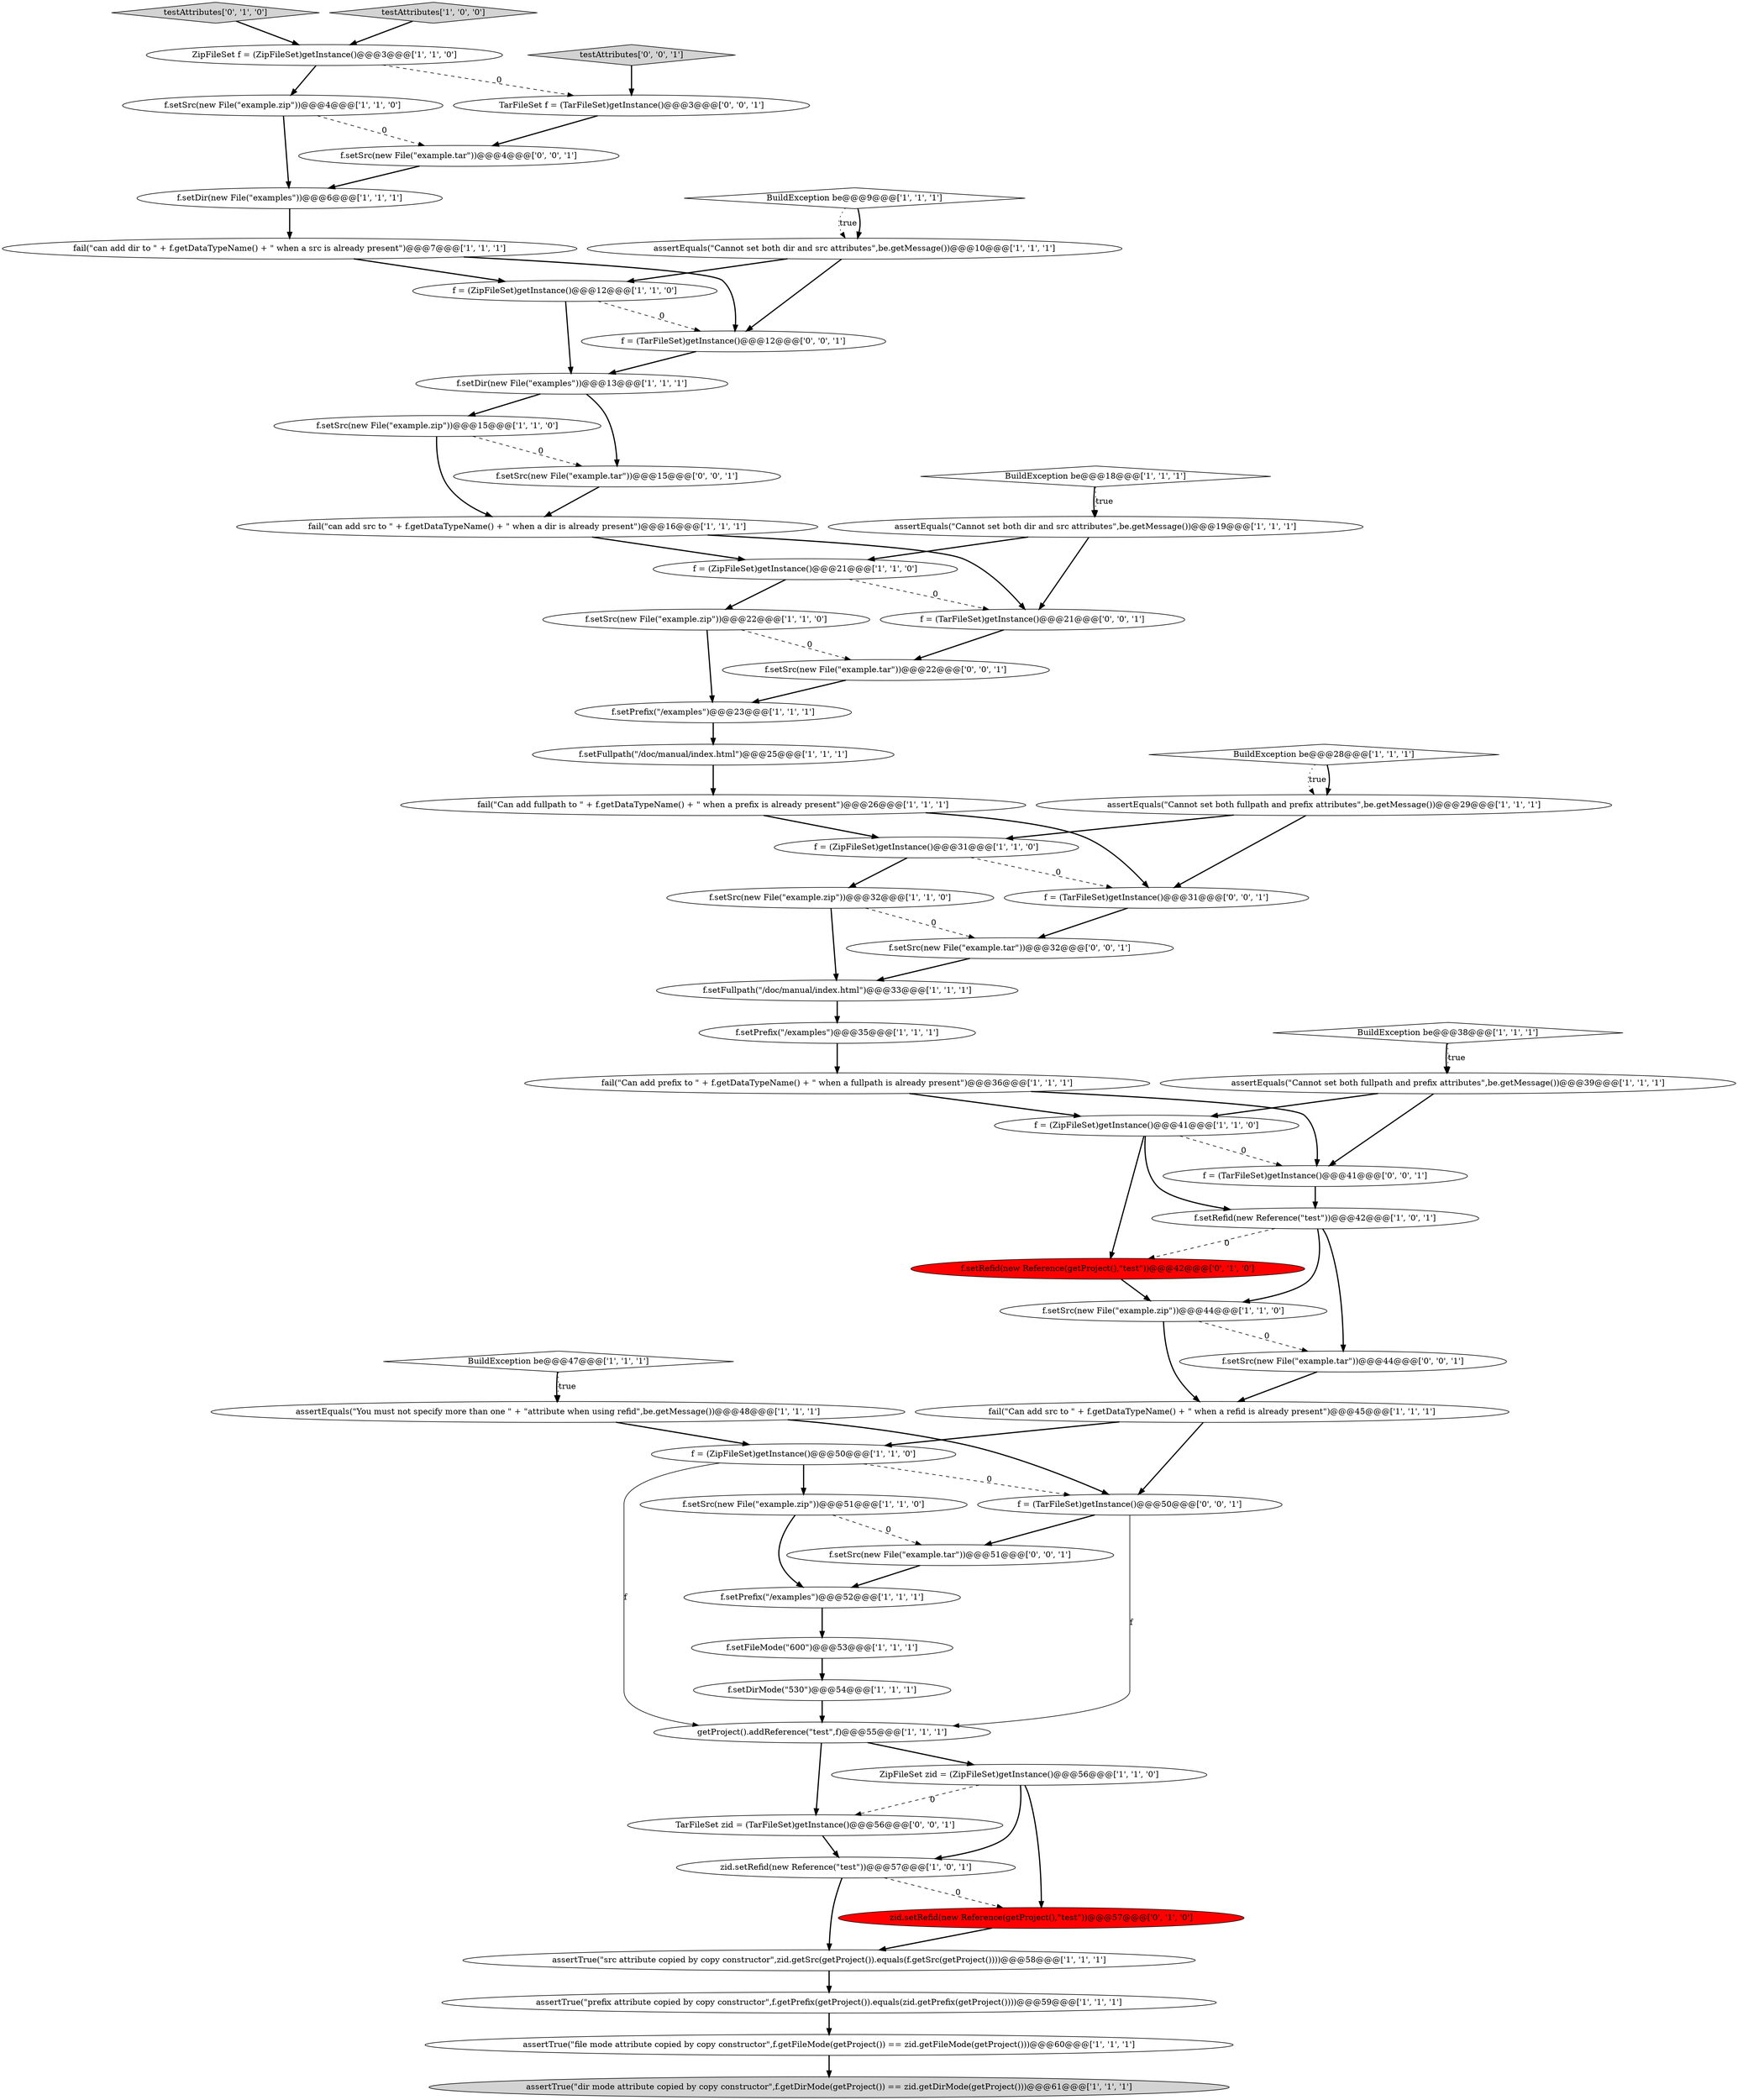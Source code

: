 digraph {
2 [style = filled, label = "assertEquals(\"Cannot set both fullpath and prefix attributes\",be.getMessage())@@@39@@@['1', '1', '1']", fillcolor = white, shape = ellipse image = "AAA0AAABBB1BBB"];
7 [style = filled, label = "assertEquals(\"Cannot set both dir and src attributes\",be.getMessage())@@@10@@@['1', '1', '1']", fillcolor = white, shape = ellipse image = "AAA0AAABBB1BBB"];
29 [style = filled, label = "assertTrue(\"prefix attribute copied by copy constructor\",f.getPrefix(getProject()).equals(zid.getPrefix(getProject())))@@@59@@@['1', '1', '1']", fillcolor = white, shape = ellipse image = "AAA0AAABBB1BBB"];
10 [style = filled, label = "BuildException be@@@9@@@['1', '1', '1']", fillcolor = white, shape = diamond image = "AAA0AAABBB1BBB"];
46 [style = filled, label = "zid.setRefid(new Reference(getProject(),\"test\"))@@@57@@@['0', '1', '0']", fillcolor = red, shape = ellipse image = "AAA1AAABBB2BBB"];
5 [style = filled, label = "ZipFileSet zid = (ZipFileSet)getInstance()@@@56@@@['1', '1', '0']", fillcolor = white, shape = ellipse image = "AAA0AAABBB1BBB"];
57 [style = filled, label = "f = (TarFileSet)getInstance()@@@50@@@['0', '0', '1']", fillcolor = white, shape = ellipse image = "AAA0AAABBB3BBB"];
11 [style = filled, label = "assertEquals(\"Cannot set both dir and src attributes\",be.getMessage())@@@19@@@['1', '1', '1']", fillcolor = white, shape = ellipse image = "AAA0AAABBB1BBB"];
36 [style = filled, label = "f.setRefid(new Reference(\"test\"))@@@42@@@['1', '0', '1']", fillcolor = white, shape = ellipse image = "AAA0AAABBB1BBB"];
53 [style = filled, label = "f.setSrc(new File(\"example.tar\"))@@@15@@@['0', '0', '1']", fillcolor = white, shape = ellipse image = "AAA0AAABBB3BBB"];
13 [style = filled, label = "fail(\"can add src to \" + f.getDataTypeName() + \" when a dir is already present\")@@@16@@@['1', '1', '1']", fillcolor = white, shape = ellipse image = "AAA0AAABBB1BBB"];
6 [style = filled, label = "assertTrue(\"src attribute copied by copy constructor\",zid.getSrc(getProject()).equals(f.getSrc(getProject())))@@@58@@@['1', '1', '1']", fillcolor = white, shape = ellipse image = "AAA0AAABBB1BBB"];
43 [style = filled, label = "BuildException be@@@47@@@['1', '1', '1']", fillcolor = white, shape = diamond image = "AAA0AAABBB1BBB"];
12 [style = filled, label = "f.setSrc(new File(\"example.zip\"))@@@4@@@['1', '1', '0']", fillcolor = white, shape = ellipse image = "AAA0AAABBB1BBB"];
20 [style = filled, label = "f.setSrc(new File(\"example.zip\"))@@@32@@@['1', '1', '0']", fillcolor = white, shape = ellipse image = "AAA0AAABBB1BBB"];
32 [style = filled, label = "f.setFileMode(\"600\")@@@53@@@['1', '1', '1']", fillcolor = white, shape = ellipse image = "AAA0AAABBB1BBB"];
0 [style = filled, label = "f = (ZipFileSet)getInstance()@@@31@@@['1', '1', '0']", fillcolor = white, shape = ellipse image = "AAA0AAABBB1BBB"];
4 [style = filled, label = "f.setDir(new File(\"examples\"))@@@13@@@['1', '1', '1']", fillcolor = white, shape = ellipse image = "AAA0AAABBB1BBB"];
8 [style = filled, label = "BuildException be@@@18@@@['1', '1', '1']", fillcolor = white, shape = diamond image = "AAA0AAABBB1BBB"];
37 [style = filled, label = "f.setSrc(new File(\"example.zip\"))@@@22@@@['1', '1', '0']", fillcolor = white, shape = ellipse image = "AAA0AAABBB1BBB"];
38 [style = filled, label = "f = (ZipFileSet)getInstance()@@@41@@@['1', '1', '0']", fillcolor = white, shape = ellipse image = "AAA0AAABBB1BBB"];
41 [style = filled, label = "assertEquals(\"You must not specify more than one \" + \"attribute when using refid\",be.getMessage())@@@48@@@['1', '1', '1']", fillcolor = white, shape = ellipse image = "AAA0AAABBB1BBB"];
54 [style = filled, label = "TarFileSet zid = (TarFileSet)getInstance()@@@56@@@['0', '0', '1']", fillcolor = white, shape = ellipse image = "AAA0AAABBB3BBB"];
40 [style = filled, label = "f.setDir(new File(\"examples\"))@@@6@@@['1', '1', '1']", fillcolor = white, shape = ellipse image = "AAA0AAABBB1BBB"];
15 [style = filled, label = "f = (ZipFileSet)getInstance()@@@21@@@['1', '1', '0']", fillcolor = white, shape = ellipse image = "AAA0AAABBB1BBB"];
47 [style = filled, label = "testAttributes['0', '1', '0']", fillcolor = lightgray, shape = diamond image = "AAA0AAABBB2BBB"];
56 [style = filled, label = "f = (TarFileSet)getInstance()@@@31@@@['0', '0', '1']", fillcolor = white, shape = ellipse image = "AAA0AAABBB3BBB"];
21 [style = filled, label = "BuildException be@@@28@@@['1', '1', '1']", fillcolor = white, shape = diamond image = "AAA0AAABBB1BBB"];
51 [style = filled, label = "f.setSrc(new File(\"example.tar\"))@@@44@@@['0', '0', '1']", fillcolor = white, shape = ellipse image = "AAA0AAABBB3BBB"];
3 [style = filled, label = "fail(\"Can add src to \" + f.getDataTypeName() + \" when a refid is already present\")@@@45@@@['1', '1', '1']", fillcolor = white, shape = ellipse image = "AAA0AAABBB1BBB"];
27 [style = filled, label = "f = (ZipFileSet)getInstance()@@@50@@@['1', '1', '0']", fillcolor = white, shape = ellipse image = "AAA0AAABBB1BBB"];
44 [style = filled, label = "assertEquals(\"Cannot set both fullpath and prefix attributes\",be.getMessage())@@@29@@@['1', '1', '1']", fillcolor = white, shape = ellipse image = "AAA0AAABBB1BBB"];
17 [style = filled, label = "f.setFullpath(\"/doc/manual/index.html\")@@@33@@@['1', '1', '1']", fillcolor = white, shape = ellipse image = "AAA0AAABBB1BBB"];
39 [style = filled, label = "f.setSrc(new File(\"example.zip\"))@@@51@@@['1', '1', '0']", fillcolor = white, shape = ellipse image = "AAA0AAABBB1BBB"];
45 [style = filled, label = "f.setRefid(new Reference(getProject(),\"test\"))@@@42@@@['0', '1', '0']", fillcolor = red, shape = ellipse image = "AAA1AAABBB2BBB"];
23 [style = filled, label = "f.setPrefix(\"/examples\")@@@35@@@['1', '1', '1']", fillcolor = white, shape = ellipse image = "AAA0AAABBB1BBB"];
34 [style = filled, label = "BuildException be@@@38@@@['1', '1', '1']", fillcolor = white, shape = diamond image = "AAA0AAABBB1BBB"];
50 [style = filled, label = "f.setSrc(new File(\"example.tar\"))@@@51@@@['0', '0', '1']", fillcolor = white, shape = ellipse image = "AAA0AAABBB3BBB"];
30 [style = filled, label = "testAttributes['1', '0', '0']", fillcolor = lightgray, shape = diamond image = "AAA0AAABBB1BBB"];
16 [style = filled, label = "ZipFileSet f = (ZipFileSet)getInstance()@@@3@@@['1', '1', '0']", fillcolor = white, shape = ellipse image = "AAA0AAABBB1BBB"];
26 [style = filled, label = "f.setSrc(new File(\"example.zip\"))@@@44@@@['1', '1', '0']", fillcolor = white, shape = ellipse image = "AAA0AAABBB1BBB"];
28 [style = filled, label = "fail(\"can add dir to \" + f.getDataTypeName() + \" when a src is already present\")@@@7@@@['1', '1', '1']", fillcolor = white, shape = ellipse image = "AAA0AAABBB1BBB"];
25 [style = filled, label = "f.setPrefix(\"/examples\")@@@23@@@['1', '1', '1']", fillcolor = white, shape = ellipse image = "AAA0AAABBB1BBB"];
33 [style = filled, label = "f.setDirMode(\"530\")@@@54@@@['1', '1', '1']", fillcolor = white, shape = ellipse image = "AAA0AAABBB1BBB"];
24 [style = filled, label = "f = (ZipFileSet)getInstance()@@@12@@@['1', '1', '0']", fillcolor = white, shape = ellipse image = "AAA0AAABBB1BBB"];
19 [style = filled, label = "getProject().addReference(\"test\",f)@@@55@@@['1', '1', '1']", fillcolor = white, shape = ellipse image = "AAA0AAABBB1BBB"];
42 [style = filled, label = "assertTrue(\"file mode attribute copied by copy constructor\",f.getFileMode(getProject()) == zid.getFileMode(getProject()))@@@60@@@['1', '1', '1']", fillcolor = white, shape = ellipse image = "AAA0AAABBB1BBB"];
60 [style = filled, label = "f.setSrc(new File(\"example.tar\"))@@@4@@@['0', '0', '1']", fillcolor = white, shape = ellipse image = "AAA0AAABBB3BBB"];
55 [style = filled, label = "testAttributes['0', '0', '1']", fillcolor = lightgray, shape = diamond image = "AAA0AAABBB3BBB"];
61 [style = filled, label = "TarFileSet f = (TarFileSet)getInstance()@@@3@@@['0', '0', '1']", fillcolor = white, shape = ellipse image = "AAA0AAABBB3BBB"];
59 [style = filled, label = "f.setSrc(new File(\"example.tar\"))@@@32@@@['0', '0', '1']", fillcolor = white, shape = ellipse image = "AAA0AAABBB3BBB"];
9 [style = filled, label = "assertTrue(\"dir mode attribute copied by copy constructor\",f.getDirMode(getProject()) == zid.getDirMode(getProject()))@@@61@@@['1', '1', '1']", fillcolor = lightgray, shape = ellipse image = "AAA0AAABBB1BBB"];
14 [style = filled, label = "zid.setRefid(new Reference(\"test\"))@@@57@@@['1', '0', '1']", fillcolor = white, shape = ellipse image = "AAA0AAABBB1BBB"];
18 [style = filled, label = "fail(\"Can add fullpath to \" + f.getDataTypeName() + \" when a prefix is already present\")@@@26@@@['1', '1', '1']", fillcolor = white, shape = ellipse image = "AAA0AAABBB1BBB"];
1 [style = filled, label = "f.setPrefix(\"/examples\")@@@52@@@['1', '1', '1']", fillcolor = white, shape = ellipse image = "AAA0AAABBB1BBB"];
35 [style = filled, label = "fail(\"Can add prefix to \" + f.getDataTypeName() + \" when a fullpath is already present\")@@@36@@@['1', '1', '1']", fillcolor = white, shape = ellipse image = "AAA0AAABBB1BBB"];
49 [style = filled, label = "f = (TarFileSet)getInstance()@@@41@@@['0', '0', '1']", fillcolor = white, shape = ellipse image = "AAA0AAABBB3BBB"];
58 [style = filled, label = "f.setSrc(new File(\"example.tar\"))@@@22@@@['0', '0', '1']", fillcolor = white, shape = ellipse image = "AAA0AAABBB3BBB"];
31 [style = filled, label = "f.setSrc(new File(\"example.zip\"))@@@15@@@['1', '1', '0']", fillcolor = white, shape = ellipse image = "AAA0AAABBB1BBB"];
48 [style = filled, label = "f = (TarFileSet)getInstance()@@@21@@@['0', '0', '1']", fillcolor = white, shape = ellipse image = "AAA0AAABBB3BBB"];
52 [style = filled, label = "f = (TarFileSet)getInstance()@@@12@@@['0', '0', '1']", fillcolor = white, shape = ellipse image = "AAA0AAABBB3BBB"];
22 [style = filled, label = "f.setFullpath(\"/doc/manual/index.html\")@@@25@@@['1', '1', '1']", fillcolor = white, shape = ellipse image = "AAA0AAABBB1BBB"];
25->22 [style = bold, label=""];
4->53 [style = bold, label=""];
42->9 [style = bold, label=""];
34->2 [style = dotted, label="true"];
7->52 [style = bold, label=""];
27->57 [style = dashed, label="0"];
6->29 [style = bold, label=""];
3->27 [style = bold, label=""];
16->61 [style = dashed, label="0"];
19->5 [style = bold, label=""];
12->40 [style = bold, label=""];
28->52 [style = bold, label=""];
34->2 [style = bold, label=""];
2->49 [style = bold, label=""];
24->52 [style = dashed, label="0"];
39->50 [style = dashed, label="0"];
35->38 [style = bold, label=""];
8->11 [style = bold, label=""];
18->0 [style = bold, label=""];
49->36 [style = bold, label=""];
5->54 [style = dashed, label="0"];
21->44 [style = bold, label=""];
57->19 [style = solid, label="f"];
11->48 [style = bold, label=""];
12->60 [style = dashed, label="0"];
46->6 [style = bold, label=""];
38->45 [style = bold, label=""];
18->56 [style = bold, label=""];
10->7 [style = bold, label=""];
23->35 [style = bold, label=""];
7->24 [style = bold, label=""];
22->18 [style = bold, label=""];
58->25 [style = bold, label=""];
28->24 [style = bold, label=""];
1->32 [style = bold, label=""];
0->20 [style = bold, label=""];
27->19 [style = solid, label="f"];
13->15 [style = bold, label=""];
14->6 [style = bold, label=""];
47->16 [style = bold, label=""];
36->45 [style = dashed, label="0"];
48->58 [style = bold, label=""];
44->56 [style = bold, label=""];
36->51 [style = bold, label=""];
41->27 [style = bold, label=""];
0->56 [style = dashed, label="0"];
20->59 [style = dashed, label="0"];
26->3 [style = bold, label=""];
31->13 [style = bold, label=""];
37->25 [style = bold, label=""];
52->4 [style = bold, label=""];
15->48 [style = dashed, label="0"];
13->48 [style = bold, label=""];
35->49 [style = bold, label=""];
37->58 [style = dashed, label="0"];
14->46 [style = dashed, label="0"];
17->23 [style = bold, label=""];
32->33 [style = bold, label=""];
55->61 [style = bold, label=""];
19->54 [style = bold, label=""];
4->31 [style = bold, label=""];
27->39 [style = bold, label=""];
31->53 [style = dashed, label="0"];
29->42 [style = bold, label=""];
8->11 [style = dotted, label="true"];
43->41 [style = bold, label=""];
39->1 [style = bold, label=""];
33->19 [style = bold, label=""];
15->37 [style = bold, label=""];
56->59 [style = bold, label=""];
53->13 [style = bold, label=""];
54->14 [style = bold, label=""];
59->17 [style = bold, label=""];
20->17 [style = bold, label=""];
26->51 [style = dashed, label="0"];
61->60 [style = bold, label=""];
57->50 [style = bold, label=""];
38->49 [style = dashed, label="0"];
38->36 [style = bold, label=""];
40->28 [style = bold, label=""];
36->26 [style = bold, label=""];
5->14 [style = bold, label=""];
41->57 [style = bold, label=""];
11->15 [style = bold, label=""];
2->38 [style = bold, label=""];
51->3 [style = bold, label=""];
24->4 [style = bold, label=""];
21->44 [style = dotted, label="true"];
50->1 [style = bold, label=""];
60->40 [style = bold, label=""];
43->41 [style = dotted, label="true"];
45->26 [style = bold, label=""];
3->57 [style = bold, label=""];
30->16 [style = bold, label=""];
5->46 [style = bold, label=""];
16->12 [style = bold, label=""];
10->7 [style = dotted, label="true"];
44->0 [style = bold, label=""];
}
